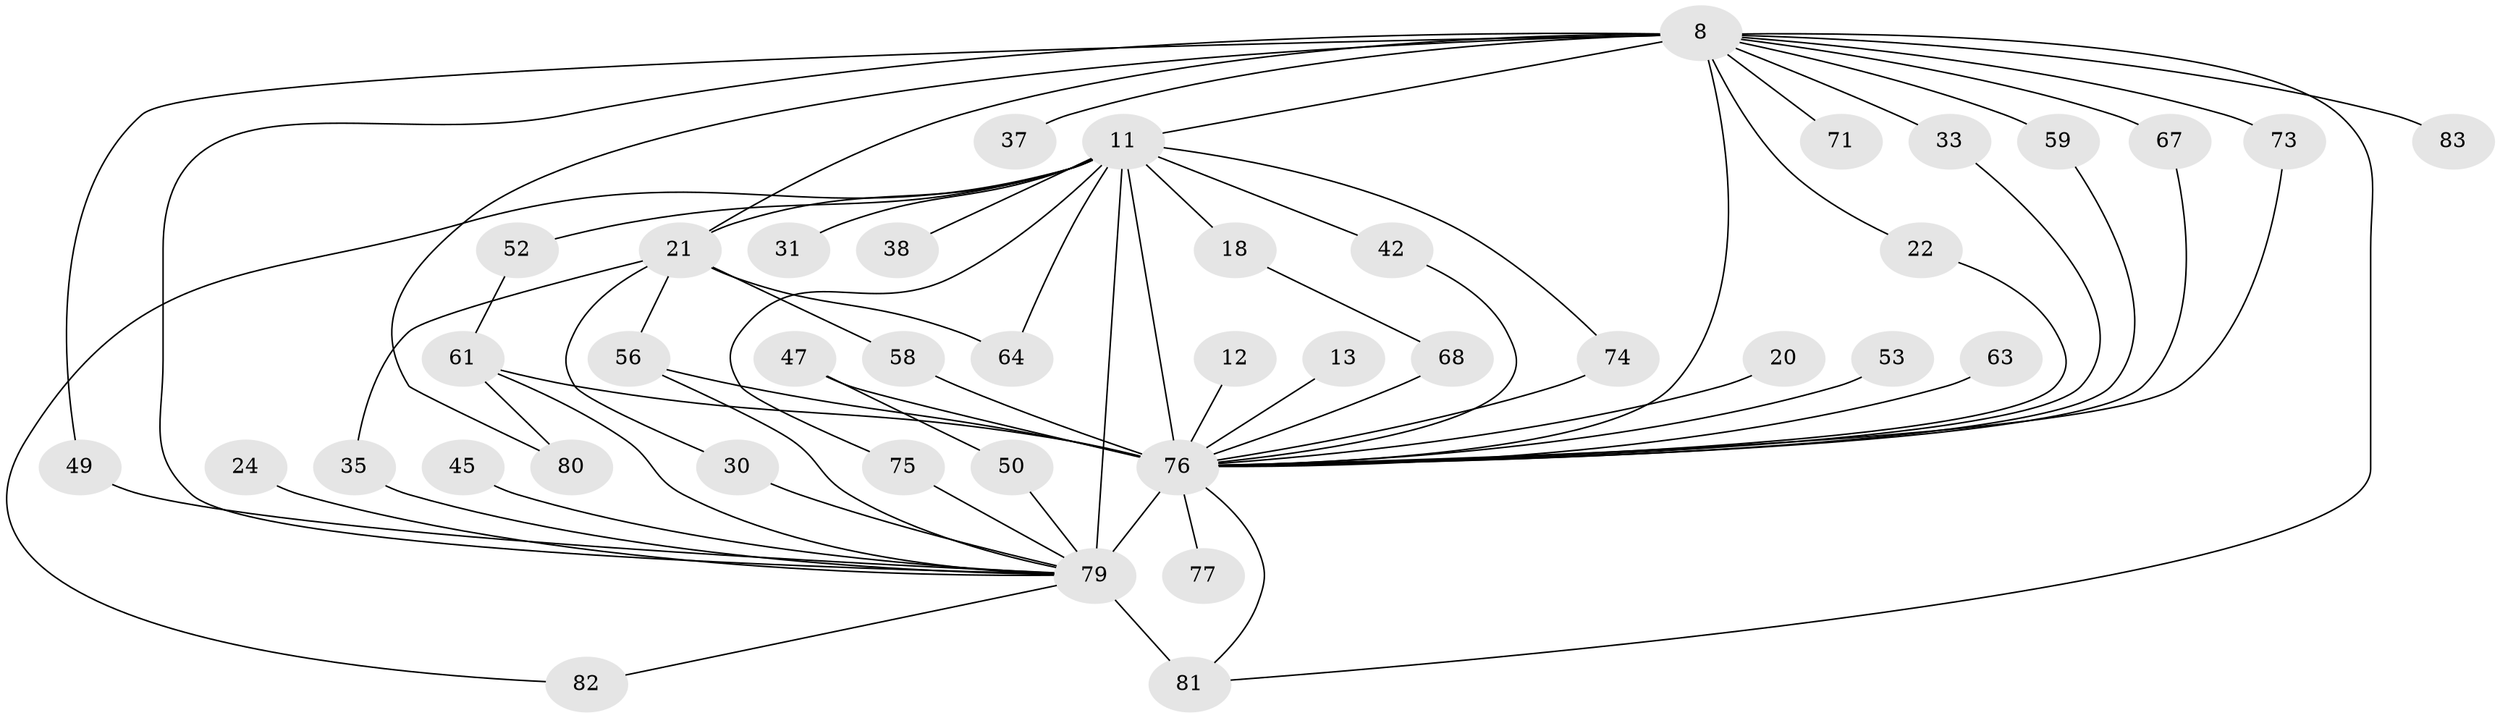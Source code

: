 // original degree distribution, {17: 0.012048192771084338, 20: 0.012048192771084338, 15: 0.012048192771084338, 21: 0.012048192771084338, 19: 0.012048192771084338, 27: 0.012048192771084338, 18: 0.012048192771084338, 22: 0.012048192771084338, 25: 0.012048192771084338, 13: 0.012048192771084338, 2: 0.5903614457831325, 4: 0.060240963855421686, 7: 0.012048192771084338, 3: 0.18072289156626506, 5: 0.03614457831325301}
// Generated by graph-tools (version 1.1) at 2025/46/03/09/25 04:46:39]
// undirected, 41 vertices, 67 edges
graph export_dot {
graph [start="1"]
  node [color=gray90,style=filled];
  8 [super="+5"];
  11 [super="+2"];
  12;
  13;
  18;
  20;
  21 [super="+19"];
  22;
  24;
  30;
  31;
  33;
  35;
  37;
  38;
  42;
  45;
  47;
  49;
  50;
  52;
  53 [super="+44"];
  56 [super="+26"];
  58;
  59 [super="+51"];
  61 [super="+34"];
  63;
  64 [super="+54"];
  67;
  68;
  71;
  73;
  74 [super="+48+62+43"];
  75;
  76 [super="+57+72+9"];
  77;
  79 [super="+78+60"];
  80;
  81 [super="+27+46"];
  82;
  83;
  8 -- 22;
  8 -- 33;
  8 -- 37 [weight=2];
  8 -- 49;
  8 -- 71 [weight=2];
  8 -- 73;
  8 -- 83 [weight=2];
  8 -- 67;
  8 -- 80;
  8 -- 59 [weight=3];
  8 -- 76 [weight=8];
  8 -- 21 [weight=2];
  8 -- 79 [weight=6];
  8 -- 11 [weight=4];
  8 -- 81 [weight=3];
  11 -- 79 [weight=9];
  11 -- 64;
  11 -- 38 [weight=2];
  11 -- 42;
  11 -- 74 [weight=2];
  11 -- 75;
  11 -- 76 [weight=7];
  11 -- 18 [weight=2];
  11 -- 82;
  11 -- 52;
  11 -- 21 [weight=2];
  11 -- 31;
  12 -- 76 [weight=2];
  13 -- 76;
  18 -- 68;
  20 -- 76 [weight=2];
  21 -- 64 [weight=2];
  21 -- 35;
  21 -- 58;
  21 -- 30;
  21 -- 56;
  22 -- 76;
  24 -- 79;
  30 -- 79;
  33 -- 76;
  35 -- 79;
  42 -- 76;
  45 -- 79;
  47 -- 50;
  47 -- 76 [weight=2];
  49 -- 79;
  50 -- 79;
  52 -- 61;
  53 -- 76 [weight=3];
  56 -- 79;
  56 -- 76;
  58 -- 76;
  59 -- 76;
  61 -- 79 [weight=2];
  61 -- 80;
  61 -- 76 [weight=3];
  63 -- 76;
  67 -- 76;
  68 -- 76;
  73 -- 76;
  74 -- 76 [weight=3];
  75 -- 79;
  76 -- 79 [weight=18];
  76 -- 77 [weight=2];
  76 -- 81;
  79 -- 82;
  79 -- 81 [weight=4];
}
